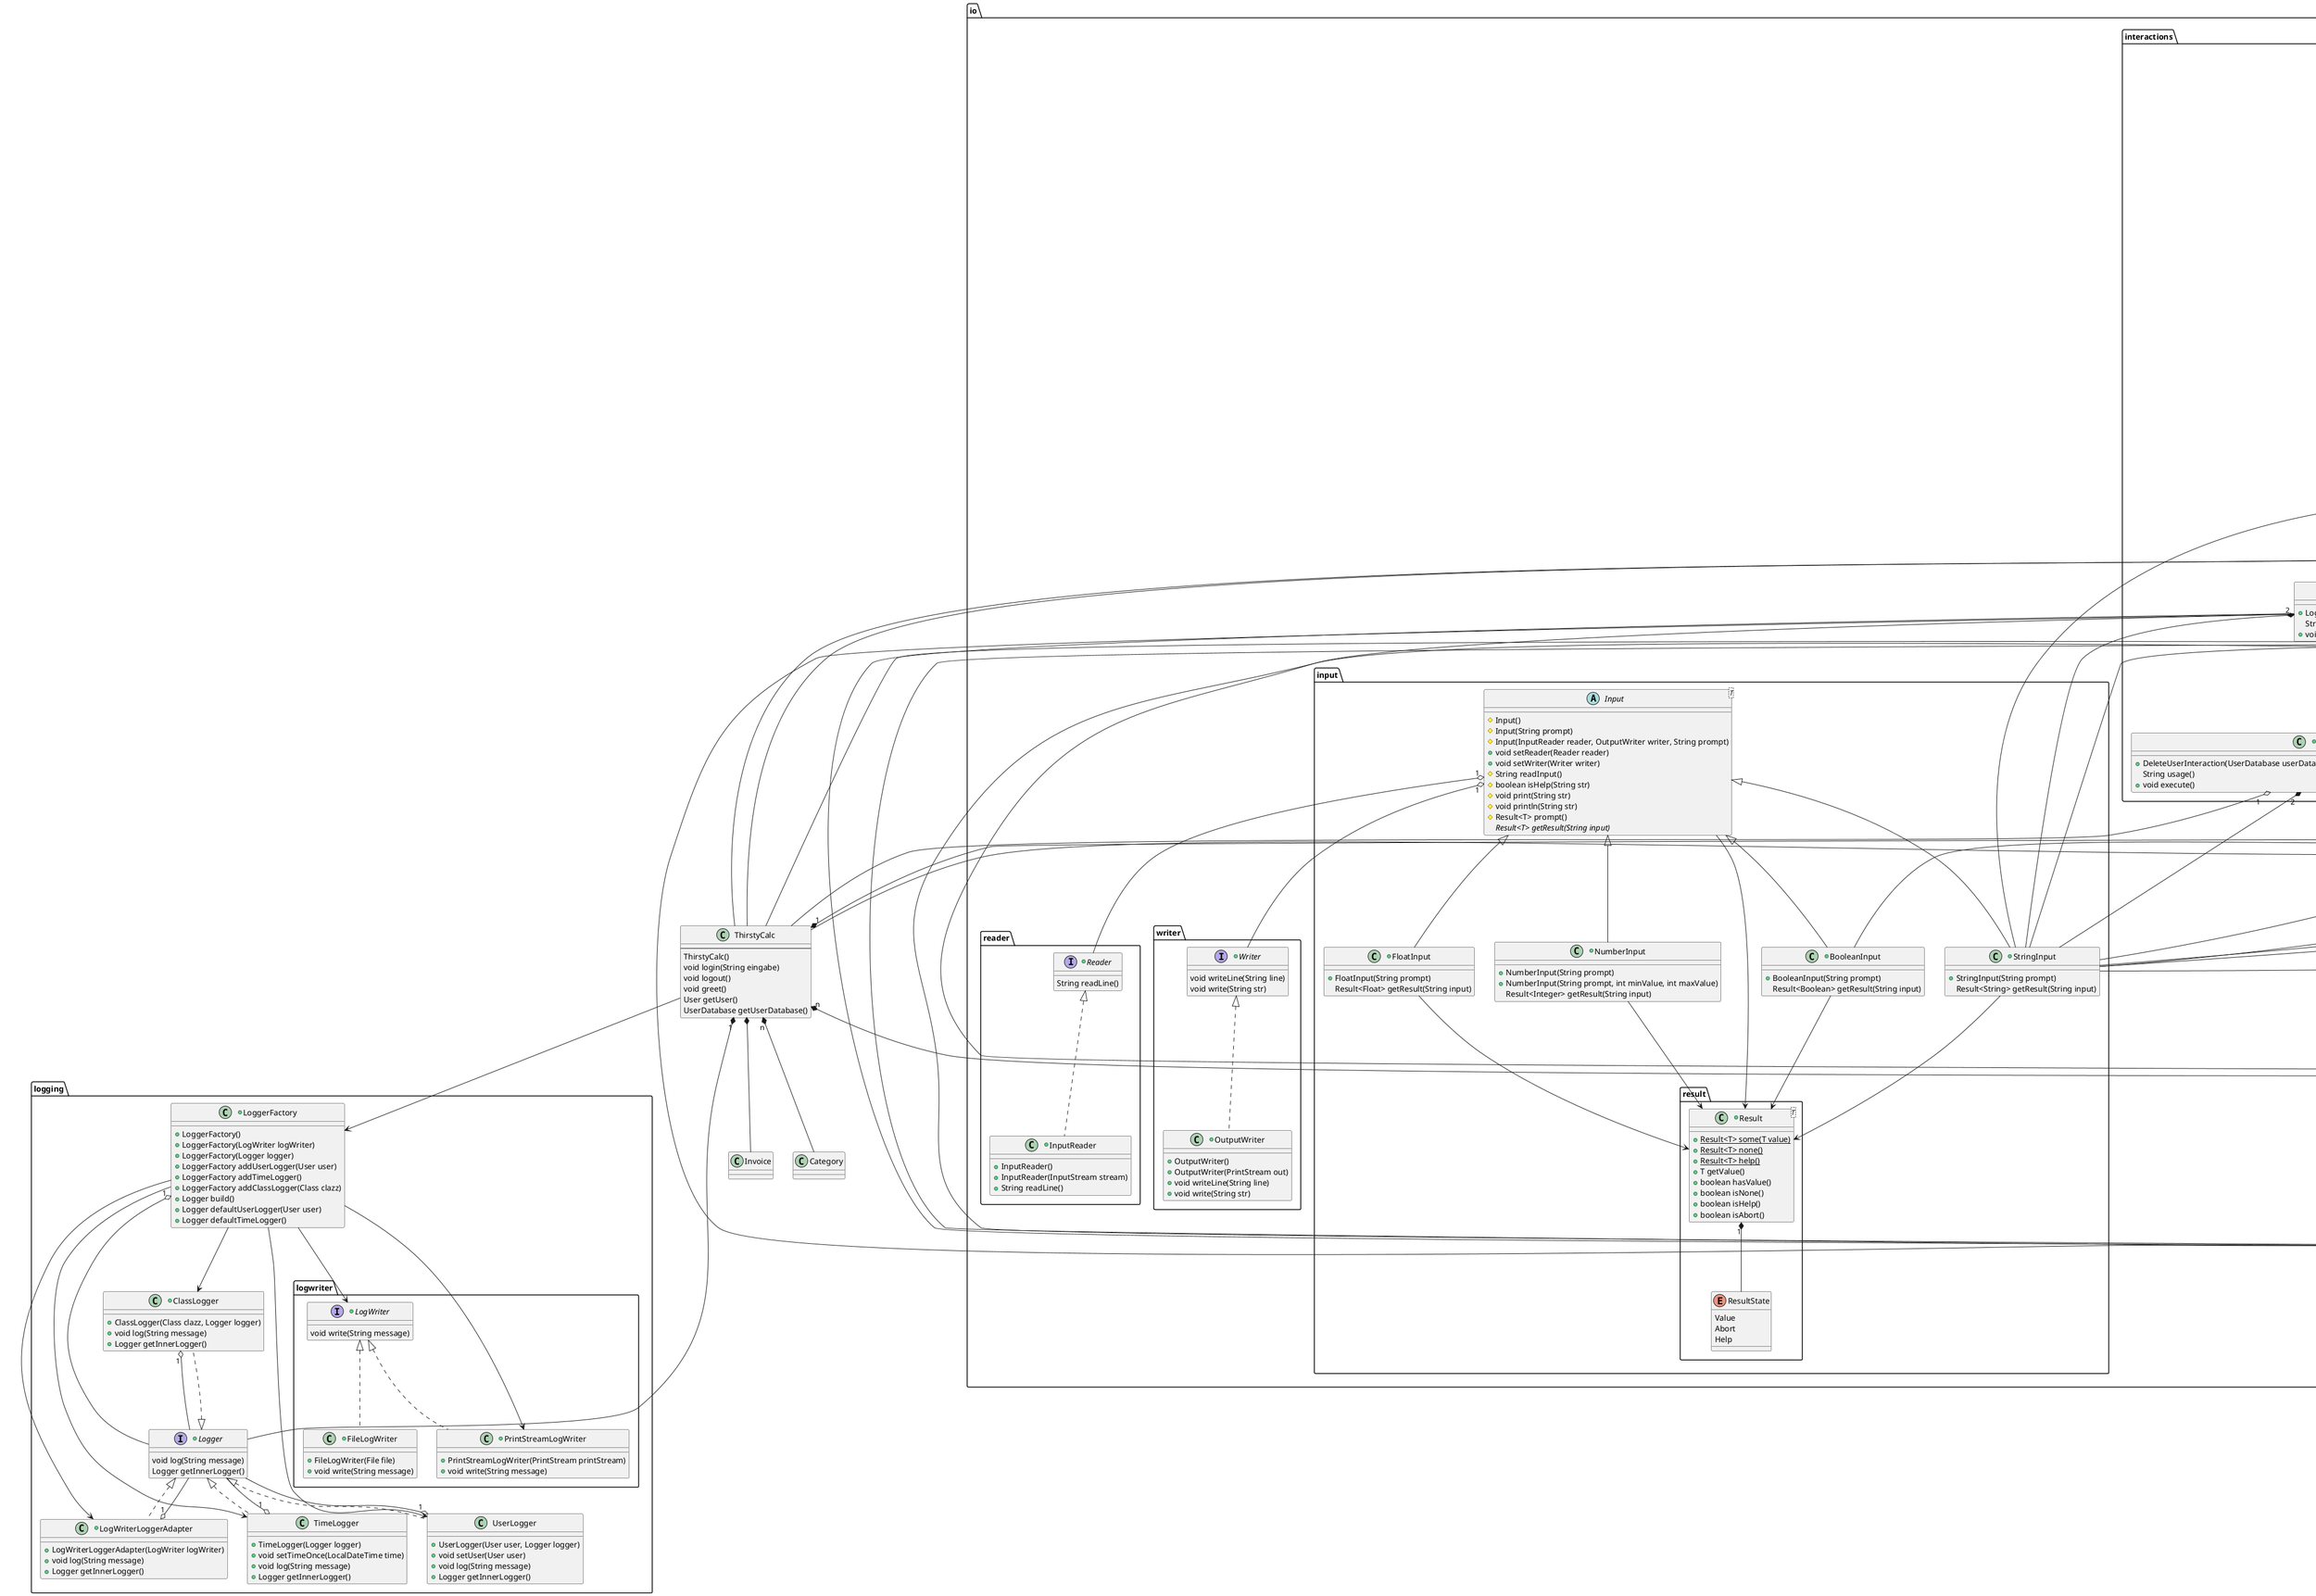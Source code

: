 @startuml uml
'!pragma layout smetana
/'
Ein paar Plantuml-Beispiele, die der UML Norm nach Wikipedia entsprechen :)
https://de.wikipedia.org/wiki/Klassendiagramm

# Relationen:

Dings <|-- Bumms
  Bumms implementiert das Interface Dings

Kunde <|.. Privatkunde
  Privatkunde spezialisiert Kunde

User *-- Right
  Komposition: Right existiert nicht ohne User. User hat beliebig viele Rights

User o-- Right
  Aggregation: Right existiert auch ohne User. User hat beliebig viele Rights

# Klassenattribute:

-String name
  private String name
+String name
  public String name
#String name
  protected String name
~String name
  package String name
'/

package banking {
    +class Account {
        +Account(Username username)
        +Username GetUsername()
        +Money getBalance()
        +void deposit(Money amount)
        +Money charge(Money amount)
        +boolean isEmpty()
        +boolean equals(Object o)
    }

    +exception AccountDoesNotExistException {
        +AccountDoesNotExistException(String message)
    }

    +exception NotEnoughMoneyException {
        +NotEnoughMoneyException(String message)
    }
} /' end package: banking '/

package data {
    package numbers {
        +class Money {
            + Money()
            + Money(String amount)
            + Money(BigDecimal amount)
            + BidDecimal getAmount()
            + Money add(Money money)
            + Money subtract(Money money)
            + Money multiply(Money money)
            + String toString()
            + boolean equals(Object o)
        }
    } /'end package: data.numbers '/

    +class AccountDatabase {
        + AccountDatabase()
        + Account[] getAccounts()
        + void createAccount(User user)
        + Account getAccountOfUser(User user)
        + boolean checkIfAccountBalanceIsZero(User user)
        + void removeAccount(User user)
        + void load(String path)
        + void load(Path path)
        + void save(String path)
        + void save(Path path)
    }

    +class DrinkDatabase {
        + DrinkDatabase()
        + DrinkOption[] getDrinkOptions()
        + void addDrinkOption(DrinkOption drinkOption)
        + void load(String path)
        + void load(Path path)
        + void save(String path)
        + void save(Path path)
        + void createNewDrinkOption(DrinkOption drinkOption)
        + {static} boolean drinkOptionExists(DrinkName drinkName)
    }

    +class Savable<T> {
        + Savable(T t)
        + T get()
        + void load(String path, TypeToken<T> typeToken)
        + void load(Path path, TypeToken<T> typeToken)
        + void save(String path)
        + void save(Path path)
    }

    +class UserDatabase {
        + UserDatabase()
        + User[] getUsers()
        + User getUser(Username username)
        + void addUser(User user)
        + void removeUser(User user)
        + void deleteUser(User user)
        + void registerNewUser(User user)
        + boolean updateUser(User updatedUser)
        + boolean userExists(Username username)
        + void load(String path)
        + void load(Path path)
        + void save(String path)
        + void save(Path path)
    }

    +exception UserDoesNotExistException {
        + UserDoesNotExistException(String message)
        + UserDoesNotExistException(String message, Throwable cause)
        + UserDoesNotExistException(Throwable cause)
    }
} /' end package: data '/

package io {
    package input {
        package result {
            +class Result<T> {
                + {static} Result<T> some(T value)
                + {static} Result<T> none()
                + {static} Result<T> help()
                + T getValue()
                + boolean hasValue()
                + boolean isNone()
                + boolean isHelp()
                + boolean isAbort()
            }

            enum ResultState {
                Value
                Abort
                Help
            }
        } /' end package: io.input.result '/

        +class BooleanInput extends Input<Boolean> {
            + BooleanInput(String prompt)
            Result<Boolean> getResult(String input)
        }

        +class FloatInput extends Input<Float> {
            + FloatInput(String prompt)
            Result<Float> getResult(String input)
        }

        abstract class Input<T> {
            # Input()
            # Input(String prompt)
            # Input(InputReader reader, OutputWriter writer, String prompt)
            + void setReader(Reader reader)
            + void setWriter(Writer writer)
            # String readInput()
            # boolean isHelp(String str)
            # void print(String str)
            # void println(String str)
            # Result<T> prompt()
            {abstract} Result<T> getResult(String input)
        }

        +class NumberInput extends Input<Integer> {
            + NumberInput(String prompt)
            + NumberInput(String prompt, int minValue, int maxValue)
            Result<Integer> getResult(String input)
        }

        +class StringInput extends Input<String> {
            + StringInput(String prompt)
            Result<String> getResult(String input)
        }
    } /' end package: io.input '/

    package interactions {
        package event {
            +class InteractionEventSource<T> {
                + InteractionEventSource()
                + void onSuccess(Consumer<T> onSuccess)
                # void success(T t)
                + void onFailure(Consumer<Void> onFailure)
                # void failure()
            }
        } /' end: io.interactions.event '/

        +class AddRightsInteraction extends Interaction<User> {
            + AddRightsInteraction(UserDatabase userDatabase)
            String usage()
            + void execute()
        }

        +class ChangePasswordInteraction extends Interaction<User> {
            + ChangePasswordInteraction(User user, UserDatabase userDatabase)
            String usage()
            + void execute()
        }

        +class CheckBalanceInteraction extends Interaction<Money> {
            + CheckBalanceInteraction(Account account)
            String usage()
            # void execute()
        }

        +class CreateDrinkOptionInteraction extends Interaction<DrinkOption> {
            + class CreateDrinkOptionInteraction(ThirstyCalc thirstyCalc)
            String usage()
            # void execute()
        }

        +class CreateUserInteraction extends Interaction<User> {
            + CreateUserInteraction(UserDatabase userDatabase)
            String usage()
            + void execute()
        }

        +class DeleteUserInteraction extends Interaction<User> {
            + DeleteUserInteraction(UserDatabase userDatabase, AccountDatabase accountDatabase, ThirstyCalc thirstyCalc)
            String usage()
            + void execute()
        }

        +class ExitInteraction extends Interaction<Void> {
            String usage()
            # void execute()
        }

        +abstract class Interaction<T> extends InteractionEventSource<T> {
            {static} String DEFAULT_PROMPT
            + Interaction()
            + void explain()
            {abstract} String usage()
            + void run()
            # {abstract} void execute()
            # void stop()
        }

        +class LoggedInUserInteractionFactory {
            +LoggedInUserInteractionFactory(ThirstyCalc thirstyCalc)
            +Interaction<?> build()
        }

        +class LoginInteraction extends Interaction<User> {
            + LoginInteraction(UserDatabase userDatabase)
            String usage()
            + void execute()
        }

        +class LogoutInteraction extends Interaction<Void> {
            String usage()
            + void execute()
        }

        +class MainInteraction extends MenuInteraction {
            +MainInteraction(ThirstyCalc thirstyCalc)
        }

        +class MenuInteraction extends Interaction<Void> {
            + MenuInteraction()
            String usage()
            + void execute()
            + void addInteraction(String key, String description, Interaction<?> interaction)
        }

        +class RegisterUserInteraction extends Interaction<User> {
            + RegisterUserInteraction(UserDatabase userDatabase)
            String usage()
            + void execute()
        }

        +class SelectInteraction extends Interaction<String> {
            + SelectInteraction()
            + SelectInteraction(Map<String, String> options)
            + SelectInteraction(Map<String, String> options, String prompt)
            + void pushOption(String option)
            + void addOption(String key, String option)
            String usage()
            + void execute()
        }

        +class StringInputInteraction extends Interaction<String> {
            + StringInputInteraction(String msg)
            + StringInputInteraction(String msg, String prompt)
            String usage()
            + void execute()
        }
    } /' end package: io.interactions '/

    package reader {
        +interface Reader {
            String readLine()
        }

        +class InputReader implements Reader {
            + InputReader()
            + InputReader(InputStream stream)
            + String readLine()
        }
    } /' end package: io.reader '/

    package writer {
        +interface Writer {
            void writeLine(String line)
            void write(String str)
        }

        +class OutputWriter implements Writer {
            + OutputWriter()
            + OutputWriter(PrintStream out)
            + void writeLine(String line)
            + void write(String str)
        }
    } /' end package: io.writer '/
} /' end package: io '/

package logging {
    package logwriter {
        +class FileLogWriter implements LogWriter {
            + FileLogWriter(File file)
            + void write(String message)
        }

        +interface LogWriter {
            void write(String message)
        }

        +class PrintStreamLogWriter implements LogWriter {
            + PrintStreamLogWriter(PrintStream printStream)
            + void write(String message)
        }
    } /' end package: logwriter '/

    +class ClassLogger implements Logger {
        + ClassLogger(Class clazz, Logger logger)
        + void log(String message)
        + Logger getInnerLogger()
    }

    +interface Logger {
        void log(String message)
        Logger getInnerLogger()
    }

    +class LoggerFactory {
        + LoggerFactory()
        + LoggerFactory(LogWriter logWriter)
        + LoggerFactory(Logger logger)
        + LoggerFactory addUserLogger(User user)
        + LoggerFactory addTimeLogger()
        + LoggerFactory addClassLogger(Class clazz)
        + Logger build()
        + Logger defaultUserLogger(User user)
        + Logger defaultTimeLogger()
    }

    +class LogWriterLoggerAdapter implements Logger {
        + LogWriterLoggerAdapter(LogWriter logWriter)
        + void log(String message)
        + Logger getInnerLogger()
    }

    class TimeLogger implements Logger {
        + TimeLogger(Logger logger)
        + void setTimeOnce(LocalDateTime time)
        + void log(String message)
        + Logger getInnerLogger()
    }

    class UserLogger implements Logger {
        + UserLogger(User user, Logger logger)
        + void setUser(User user)
        + void log(String message)
        + Logger getInnerLogger()
    }
} /' end package: logging '/

package rights {
    +enum Right {
        CAN_CREATE_NEW_USER
        CAN_SELF_INVOICE
        CAN_DELETE_USER
        CAN_CREATE_DRINK
        CAN_ADD_RIGHTS
    }

    +class AdminRights {
        + AdminRights()
        + void giveTo(User user)
    }
} /' end package: rights '/

package state {
    +class ApplicationState {
        + ApplicationState()
        + void setLoggedInUser(User user)
        + User getLoggedInUser()
        + void clearLoggedInUser()
        + boolean isLoggedIn()
    }
} /' end package: state '/

/'##########################################################################'/

package validatableStrings {
  package strings {
    interface ValidatableString {
    }

    class Username {
      -String username
    ---

    ---
      darf keine Leerzeichen enthalten
    }

    class Password {
      -String password
    ---

    ---
    darf nicht gelesen werden
    }

    class Email {
      -String email
    ---

    ---
    muss "@" enthalten --> https://emailregex.com/ --> Java
    }

    class Realname {
      String title
      String[] firstName
      String lastName
      ---
      String getName()
      ---
      darf keine Zahlen enthalten
    }

    ValidatableString <|-- Username
    ValidatableString <|-- Password
    ValidatableString <|-- Email
    ValidatableString <|-- Realname
  } /' end package: validatableStrings.strings '/

  package validators {
    interface StringValidator {
      ---
      {abstract} boolean isValid(ValidatableString string)
    }

    class PasswordValidator {
      -String PASSWORD_PATTERN
      ---
      boolean isValid(Password password)
      ---
      a digit must occur at least once
      a lower case letter must occur at least once
      an upper case letter must occur at least once
      a special character must occur at least once
      no whitespace allowed in the entire string
      anything, at least eight places though
    }


    class UsernameValidator {
      -String USERNAME_PATTERN
      ---
      boolean isValid(Username username)
      ---
      Username consists of alphanumeric characters (a-zA-Z0-9), lowercase, or uppercase.
      Username allowed of the dot (.), underscore (_), and hyphen (-).
      The dot (.), underscore (_), or hyphen (-) must not be the first or last character.
      The dot (.), underscore (_), or hyphen (-) does not appear consecutively, e.g., java..regex
      The number of characters must be between 5 to 20.
    }

    class EmailValidator {
      ---
      boolean isValid(Email email)
    }

    StringValidator <|-- PasswordValidator
    StringValidator <|-- UsernameValidator
    StringValidator <|-- EmailValidator

    ' StringValidator *-- ValidatableString
  } /' end package: validatableStrings.validators '/

  ' EmailValidator *-- Email
  ' UsernameValidator *-- Username
  ' PasswordValidator *-- Password
} /' end package: validatableStrings '/

package user {
  class User {
    ' Realname realname
    ' Username Username
    ' Password password
    ' Email email
    ' Account konto
    ' Right[] rights
    ---

    ---
    kann sich einloggen
    lesender Zugriff auf eigenen Kontostand
    kann Geld auf das Konto aufladen
    kann sich selbst belasten
  }
} /' end package: user '/

class ThirstyCalc {
  ' -User[] benutzer
  ' -Category[] categories
---
'  void abrechnen(Abrechnung abrechnung)
'  void getränkeklasseHinzufügen(Getränkeklasse getränkeklasse) # darf nur admin
'  void geldEinzahlen(User benutzer, Betrag betrag)
'  void benutzerAnlegen(User benutzer)
'  Abrechnung erstelleAbrechnung(User benutzer, Position[] positionen)
    ThirstyCalc()
    void login(String eingabe)
    void logout()
    void greet()
    User getUser()
    UserDatabase getUserDatabase()
}

User "n" *-- Right
User "1" o-- Username
User "1" o-- Password
User "1" o-- Email
User "1" o-- Account
User "1" o-- Realname

ThirstyCalc *-- Invoice
ThirstyCalc "n" *-- User
ThirstyCalc "n" *-- Category
ThirstyCalc "1" *-- UserDatabase
ThirstyCalc "1" *-- Logger
ThirstyCalc --> LoggerFactory
MainInteraction "1" o-- ThirstyCalc

/'##########################################################################'/

Account "1" o-- Username
Account "1" *-- Money
Account --> NotEnoughMoneyException /' usage? '/

AccountDatabase "n" *-- Account
AccountDatabase --> User /' usage? '/
AccountDatabase "1" *-- Savable
DrinkDatabase "n" *-- DrinkOption
DrinkDatabase --> DrinkName /' usage? '/
DrinkDatabase "1" *-- Savable
UserDatabase "n" *-- User
UserDatabase --> Username /' usage? '/
UserDatabase "1" *-- Savable

Result "1" *-- ResultState
BooleanInput --> Result /' usage? '/
FloatInput --> Result /' usage? '/
Input  --> Result /' usage? '/
Input "1" o-- Reader
Input "1" o-- Writer
NumberInput --> Result /' usage? '/
StringInput --> Result /' usage? '/

' InteractionEventSource "n" o-- Consumer : onSuccessConsumers
InteractionEventSource "n" o-- Consumer : onFailureConsumers

AddRightsInteraction "2" *-- StringInput
AddRightsInteraction "1" o-- UserDatabase
AddRightsInteraction --> Username /' usage? '/
AddRightsInteraction --> Right /' usage? '/
ChangePasswordInteraction "3" *-- StringInput
ChangePasswordInteraction "1" o-- User
ChangePasswordInteraction "1" o-- UserDatabase
ChangePasswordInteraction --> Password
CheckBalanceInteraction "1" o-- Account
CreateDrinkOptionInteraction "2" *-- StringInput
CreateDrinkOptionInteraction "1" o-- ThirstyCalc
CreateDrinkOptionInteraction --> DrinkName /' usage? '/
CreateDrinkOptionInteraction --> DrinkOption /' usage? '/
CreateDrinkOptionInteraction --> ColorName /' usage? '/
CreateUserInteraction "3" *-- StringInput
CreateUserInteraction "1" *-- BooleanInput
CreateUserInteraction "1" o-- UserDatabase
CreateUserInteraction --> UsernameValidator
CreateUserInteraction --> PasswordValidator
CreateUserInteraction --> User /' usage? '/
CreateUserInteraction --> AdminRights /' usage? '/
DeleteUserInteraction "2" *-- StringInput
DeleteUserInteraction "1" o-- UserDatabase
DeleteUserInteraction "1" o-- AccountDatabase
DeleteUserInteraction "1" o-- ThirstyCalc
DeleteUserInteraction --> Username /' usage? '/
DeleteUserInteraction --> User /' usage? '/
LoggedInUserInteractionFactory "1" o-- ThirstyCalc
LoggedInUserInteractionFactory "1" *-- MenuInteraction
LoggedInUserInteractionFactory --> LogoutInteraction /' usage? '/
LoggedInUserInteractionFactory --> ChangePasswordInteraction /' usage? '/
LoggedInUserInteractionFactory --> CheckBalanceInteraction /' usage? '/
LoggedInUserInteractionFactory --> CreateUserInteraction /' usage? '/
LoggedInUserInteractionFactory --> CreateDrinkOptionInteraction /' usage? '/
LoggedInUserInteractionFactory --> DeleteUserInteraction /' usage? '/
LoggedInUserInteractionFactory --> AddRightsInteraction /' usage? '/
LoginInteraction "2" *-- StringInput
LoginInteraction "1" o-- UserDatabase
LoginInteraction --> Username /' usage? '/
LoginInteraction --> User /' usage? '/
LoginInteraction --> Password /' usage? '/
LoginInteraction --> PasswordManagementException /' usage? '/
MainInteraction "1" o-- ThirstyCalc
MainInteraction --> ExitInteraction /' usage? '/
MainInteraction --> RegisterUserInteraction /' usage? '/
MainInteraction --> LoginInteraction /' usage? '/
MainInteraction --> LoggedInUserInteractionFactory /' usage? '/
MenuInteraction "n" o-- Interaction
MenuInteraction "1" *-- SelectInteraction
RegisterUserInteraction "3" *-- StringInput
RegisterUserInteraction "1" o-- UserDatabase
RegisterUserInteraction --> Username /' usage? '/
RegisterUserInteraction --> Password /' usage? '/
RegisterUserInteraction --> UsernameValidator /' usage? '/
RegisterUserInteraction --> PasswordValidator /' usage? '/
SelectInteraction "1" *-- StringInput
StringInputInteraction "1" *-- StringInput

ClassLogger "1" o-- Logger
LoggerFactory "1" o-- Logger
LoggerFactory --> LogWriter /' usage? '/
LoggerFactory --> ClassLogger
LoggerFactory --> UserLogger
LoggerFactory --> TimeLogger
LoggerFactory --> LogWriterLoggerAdapter
LoggerFactory --> PrintStreamLogWriter
LogWriterLoggerAdapter "1" o-- Logger
TimeLogger "1" o-- Logger
UserLogger "1" o-- Logger

AdminRights "n" *-- Right
AdminRights --> User /' usage? '/

ApplicationState "1" o-- User
@enduml
